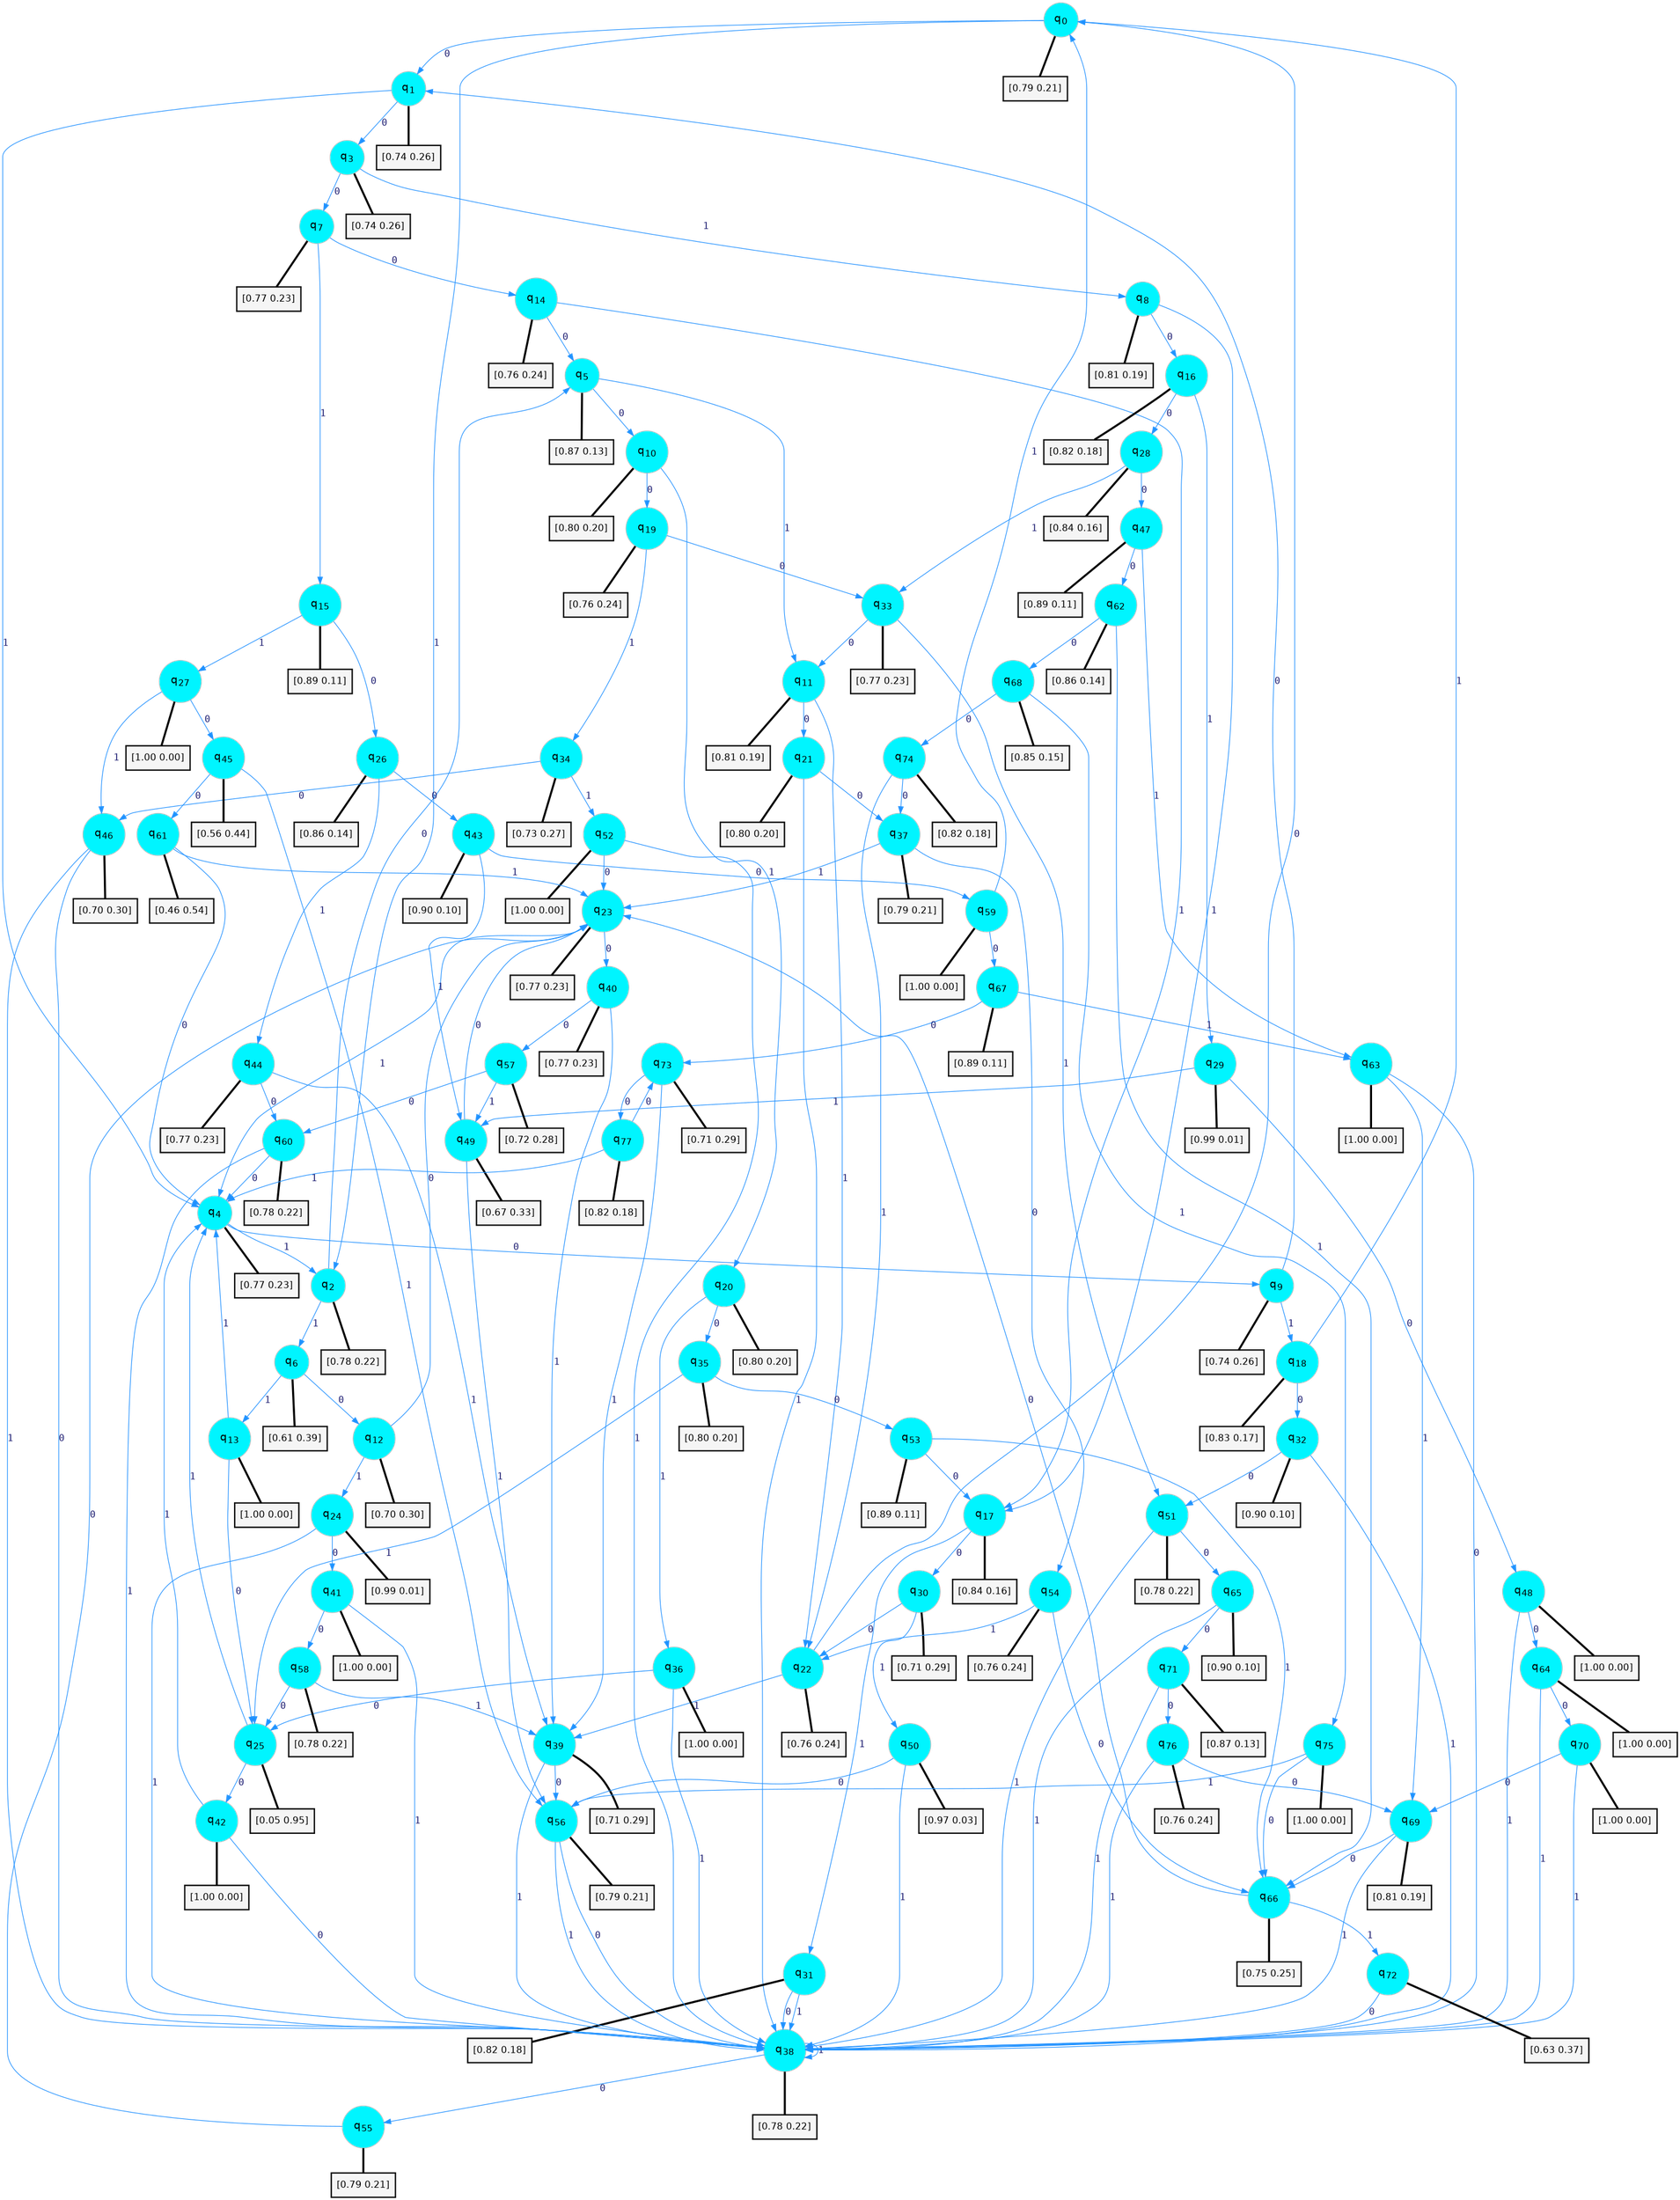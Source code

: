 digraph G {
graph [
bgcolor=transparent, dpi=300, rankdir=TD, size="40,25"];
node [
color=gray, fillcolor=turquoise1, fontcolor=black, fontname=Helvetica, fontsize=16, fontweight=bold, shape=circle, style=filled];
edge [
arrowsize=1, color=dodgerblue1, fontcolor=midnightblue, fontname=courier, fontweight=bold, penwidth=1, style=solid, weight=20];
0[label=<q<SUB>0</SUB>>];
1[label=<q<SUB>1</SUB>>];
2[label=<q<SUB>2</SUB>>];
3[label=<q<SUB>3</SUB>>];
4[label=<q<SUB>4</SUB>>];
5[label=<q<SUB>5</SUB>>];
6[label=<q<SUB>6</SUB>>];
7[label=<q<SUB>7</SUB>>];
8[label=<q<SUB>8</SUB>>];
9[label=<q<SUB>9</SUB>>];
10[label=<q<SUB>10</SUB>>];
11[label=<q<SUB>11</SUB>>];
12[label=<q<SUB>12</SUB>>];
13[label=<q<SUB>13</SUB>>];
14[label=<q<SUB>14</SUB>>];
15[label=<q<SUB>15</SUB>>];
16[label=<q<SUB>16</SUB>>];
17[label=<q<SUB>17</SUB>>];
18[label=<q<SUB>18</SUB>>];
19[label=<q<SUB>19</SUB>>];
20[label=<q<SUB>20</SUB>>];
21[label=<q<SUB>21</SUB>>];
22[label=<q<SUB>22</SUB>>];
23[label=<q<SUB>23</SUB>>];
24[label=<q<SUB>24</SUB>>];
25[label=<q<SUB>25</SUB>>];
26[label=<q<SUB>26</SUB>>];
27[label=<q<SUB>27</SUB>>];
28[label=<q<SUB>28</SUB>>];
29[label=<q<SUB>29</SUB>>];
30[label=<q<SUB>30</SUB>>];
31[label=<q<SUB>31</SUB>>];
32[label=<q<SUB>32</SUB>>];
33[label=<q<SUB>33</SUB>>];
34[label=<q<SUB>34</SUB>>];
35[label=<q<SUB>35</SUB>>];
36[label=<q<SUB>36</SUB>>];
37[label=<q<SUB>37</SUB>>];
38[label=<q<SUB>38</SUB>>];
39[label=<q<SUB>39</SUB>>];
40[label=<q<SUB>40</SUB>>];
41[label=<q<SUB>41</SUB>>];
42[label=<q<SUB>42</SUB>>];
43[label=<q<SUB>43</SUB>>];
44[label=<q<SUB>44</SUB>>];
45[label=<q<SUB>45</SUB>>];
46[label=<q<SUB>46</SUB>>];
47[label=<q<SUB>47</SUB>>];
48[label=<q<SUB>48</SUB>>];
49[label=<q<SUB>49</SUB>>];
50[label=<q<SUB>50</SUB>>];
51[label=<q<SUB>51</SUB>>];
52[label=<q<SUB>52</SUB>>];
53[label=<q<SUB>53</SUB>>];
54[label=<q<SUB>54</SUB>>];
55[label=<q<SUB>55</SUB>>];
56[label=<q<SUB>56</SUB>>];
57[label=<q<SUB>57</SUB>>];
58[label=<q<SUB>58</SUB>>];
59[label=<q<SUB>59</SUB>>];
60[label=<q<SUB>60</SUB>>];
61[label=<q<SUB>61</SUB>>];
62[label=<q<SUB>62</SUB>>];
63[label=<q<SUB>63</SUB>>];
64[label=<q<SUB>64</SUB>>];
65[label=<q<SUB>65</SUB>>];
66[label=<q<SUB>66</SUB>>];
67[label=<q<SUB>67</SUB>>];
68[label=<q<SUB>68</SUB>>];
69[label=<q<SUB>69</SUB>>];
70[label=<q<SUB>70</SUB>>];
71[label=<q<SUB>71</SUB>>];
72[label=<q<SUB>72</SUB>>];
73[label=<q<SUB>73</SUB>>];
74[label=<q<SUB>74</SUB>>];
75[label=<q<SUB>75</SUB>>];
76[label=<q<SUB>76</SUB>>];
77[label=<q<SUB>77</SUB>>];
78[label="[0.79 0.21]", shape=box,fontcolor=black, fontname=Helvetica, fontsize=14, penwidth=2, fillcolor=whitesmoke,color=black];
79[label="[0.74 0.26]", shape=box,fontcolor=black, fontname=Helvetica, fontsize=14, penwidth=2, fillcolor=whitesmoke,color=black];
80[label="[0.78 0.22]", shape=box,fontcolor=black, fontname=Helvetica, fontsize=14, penwidth=2, fillcolor=whitesmoke,color=black];
81[label="[0.74 0.26]", shape=box,fontcolor=black, fontname=Helvetica, fontsize=14, penwidth=2, fillcolor=whitesmoke,color=black];
82[label="[0.77 0.23]", shape=box,fontcolor=black, fontname=Helvetica, fontsize=14, penwidth=2, fillcolor=whitesmoke,color=black];
83[label="[0.87 0.13]", shape=box,fontcolor=black, fontname=Helvetica, fontsize=14, penwidth=2, fillcolor=whitesmoke,color=black];
84[label="[0.61 0.39]", shape=box,fontcolor=black, fontname=Helvetica, fontsize=14, penwidth=2, fillcolor=whitesmoke,color=black];
85[label="[0.77 0.23]", shape=box,fontcolor=black, fontname=Helvetica, fontsize=14, penwidth=2, fillcolor=whitesmoke,color=black];
86[label="[0.81 0.19]", shape=box,fontcolor=black, fontname=Helvetica, fontsize=14, penwidth=2, fillcolor=whitesmoke,color=black];
87[label="[0.74 0.26]", shape=box,fontcolor=black, fontname=Helvetica, fontsize=14, penwidth=2, fillcolor=whitesmoke,color=black];
88[label="[0.80 0.20]", shape=box,fontcolor=black, fontname=Helvetica, fontsize=14, penwidth=2, fillcolor=whitesmoke,color=black];
89[label="[0.81 0.19]", shape=box,fontcolor=black, fontname=Helvetica, fontsize=14, penwidth=2, fillcolor=whitesmoke,color=black];
90[label="[0.70 0.30]", shape=box,fontcolor=black, fontname=Helvetica, fontsize=14, penwidth=2, fillcolor=whitesmoke,color=black];
91[label="[1.00 0.00]", shape=box,fontcolor=black, fontname=Helvetica, fontsize=14, penwidth=2, fillcolor=whitesmoke,color=black];
92[label="[0.76 0.24]", shape=box,fontcolor=black, fontname=Helvetica, fontsize=14, penwidth=2, fillcolor=whitesmoke,color=black];
93[label="[0.89 0.11]", shape=box,fontcolor=black, fontname=Helvetica, fontsize=14, penwidth=2, fillcolor=whitesmoke,color=black];
94[label="[0.82 0.18]", shape=box,fontcolor=black, fontname=Helvetica, fontsize=14, penwidth=2, fillcolor=whitesmoke,color=black];
95[label="[0.84 0.16]", shape=box,fontcolor=black, fontname=Helvetica, fontsize=14, penwidth=2, fillcolor=whitesmoke,color=black];
96[label="[0.83 0.17]", shape=box,fontcolor=black, fontname=Helvetica, fontsize=14, penwidth=2, fillcolor=whitesmoke,color=black];
97[label="[0.76 0.24]", shape=box,fontcolor=black, fontname=Helvetica, fontsize=14, penwidth=2, fillcolor=whitesmoke,color=black];
98[label="[0.80 0.20]", shape=box,fontcolor=black, fontname=Helvetica, fontsize=14, penwidth=2, fillcolor=whitesmoke,color=black];
99[label="[0.80 0.20]", shape=box,fontcolor=black, fontname=Helvetica, fontsize=14, penwidth=2, fillcolor=whitesmoke,color=black];
100[label="[0.76 0.24]", shape=box,fontcolor=black, fontname=Helvetica, fontsize=14, penwidth=2, fillcolor=whitesmoke,color=black];
101[label="[0.77 0.23]", shape=box,fontcolor=black, fontname=Helvetica, fontsize=14, penwidth=2, fillcolor=whitesmoke,color=black];
102[label="[0.99 0.01]", shape=box,fontcolor=black, fontname=Helvetica, fontsize=14, penwidth=2, fillcolor=whitesmoke,color=black];
103[label="[0.05 0.95]", shape=box,fontcolor=black, fontname=Helvetica, fontsize=14, penwidth=2, fillcolor=whitesmoke,color=black];
104[label="[0.86 0.14]", shape=box,fontcolor=black, fontname=Helvetica, fontsize=14, penwidth=2, fillcolor=whitesmoke,color=black];
105[label="[1.00 0.00]", shape=box,fontcolor=black, fontname=Helvetica, fontsize=14, penwidth=2, fillcolor=whitesmoke,color=black];
106[label="[0.84 0.16]", shape=box,fontcolor=black, fontname=Helvetica, fontsize=14, penwidth=2, fillcolor=whitesmoke,color=black];
107[label="[0.99 0.01]", shape=box,fontcolor=black, fontname=Helvetica, fontsize=14, penwidth=2, fillcolor=whitesmoke,color=black];
108[label="[0.71 0.29]", shape=box,fontcolor=black, fontname=Helvetica, fontsize=14, penwidth=2, fillcolor=whitesmoke,color=black];
109[label="[0.82 0.18]", shape=box,fontcolor=black, fontname=Helvetica, fontsize=14, penwidth=2, fillcolor=whitesmoke,color=black];
110[label="[0.90 0.10]", shape=box,fontcolor=black, fontname=Helvetica, fontsize=14, penwidth=2, fillcolor=whitesmoke,color=black];
111[label="[0.77 0.23]", shape=box,fontcolor=black, fontname=Helvetica, fontsize=14, penwidth=2, fillcolor=whitesmoke,color=black];
112[label="[0.73 0.27]", shape=box,fontcolor=black, fontname=Helvetica, fontsize=14, penwidth=2, fillcolor=whitesmoke,color=black];
113[label="[0.80 0.20]", shape=box,fontcolor=black, fontname=Helvetica, fontsize=14, penwidth=2, fillcolor=whitesmoke,color=black];
114[label="[1.00 0.00]", shape=box,fontcolor=black, fontname=Helvetica, fontsize=14, penwidth=2, fillcolor=whitesmoke,color=black];
115[label="[0.79 0.21]", shape=box,fontcolor=black, fontname=Helvetica, fontsize=14, penwidth=2, fillcolor=whitesmoke,color=black];
116[label="[0.78 0.22]", shape=box,fontcolor=black, fontname=Helvetica, fontsize=14, penwidth=2, fillcolor=whitesmoke,color=black];
117[label="[0.71 0.29]", shape=box,fontcolor=black, fontname=Helvetica, fontsize=14, penwidth=2, fillcolor=whitesmoke,color=black];
118[label="[0.77 0.23]", shape=box,fontcolor=black, fontname=Helvetica, fontsize=14, penwidth=2, fillcolor=whitesmoke,color=black];
119[label="[1.00 0.00]", shape=box,fontcolor=black, fontname=Helvetica, fontsize=14, penwidth=2, fillcolor=whitesmoke,color=black];
120[label="[1.00 0.00]", shape=box,fontcolor=black, fontname=Helvetica, fontsize=14, penwidth=2, fillcolor=whitesmoke,color=black];
121[label="[0.90 0.10]", shape=box,fontcolor=black, fontname=Helvetica, fontsize=14, penwidth=2, fillcolor=whitesmoke,color=black];
122[label="[0.77 0.23]", shape=box,fontcolor=black, fontname=Helvetica, fontsize=14, penwidth=2, fillcolor=whitesmoke,color=black];
123[label="[0.56 0.44]", shape=box,fontcolor=black, fontname=Helvetica, fontsize=14, penwidth=2, fillcolor=whitesmoke,color=black];
124[label="[0.70 0.30]", shape=box,fontcolor=black, fontname=Helvetica, fontsize=14, penwidth=2, fillcolor=whitesmoke,color=black];
125[label="[0.89 0.11]", shape=box,fontcolor=black, fontname=Helvetica, fontsize=14, penwidth=2, fillcolor=whitesmoke,color=black];
126[label="[1.00 0.00]", shape=box,fontcolor=black, fontname=Helvetica, fontsize=14, penwidth=2, fillcolor=whitesmoke,color=black];
127[label="[0.67 0.33]", shape=box,fontcolor=black, fontname=Helvetica, fontsize=14, penwidth=2, fillcolor=whitesmoke,color=black];
128[label="[0.97 0.03]", shape=box,fontcolor=black, fontname=Helvetica, fontsize=14, penwidth=2, fillcolor=whitesmoke,color=black];
129[label="[0.78 0.22]", shape=box,fontcolor=black, fontname=Helvetica, fontsize=14, penwidth=2, fillcolor=whitesmoke,color=black];
130[label="[1.00 0.00]", shape=box,fontcolor=black, fontname=Helvetica, fontsize=14, penwidth=2, fillcolor=whitesmoke,color=black];
131[label="[0.89 0.11]", shape=box,fontcolor=black, fontname=Helvetica, fontsize=14, penwidth=2, fillcolor=whitesmoke,color=black];
132[label="[0.76 0.24]", shape=box,fontcolor=black, fontname=Helvetica, fontsize=14, penwidth=2, fillcolor=whitesmoke,color=black];
133[label="[0.79 0.21]", shape=box,fontcolor=black, fontname=Helvetica, fontsize=14, penwidth=2, fillcolor=whitesmoke,color=black];
134[label="[0.79 0.21]", shape=box,fontcolor=black, fontname=Helvetica, fontsize=14, penwidth=2, fillcolor=whitesmoke,color=black];
135[label="[0.72 0.28]", shape=box,fontcolor=black, fontname=Helvetica, fontsize=14, penwidth=2, fillcolor=whitesmoke,color=black];
136[label="[0.78 0.22]", shape=box,fontcolor=black, fontname=Helvetica, fontsize=14, penwidth=2, fillcolor=whitesmoke,color=black];
137[label="[1.00 0.00]", shape=box,fontcolor=black, fontname=Helvetica, fontsize=14, penwidth=2, fillcolor=whitesmoke,color=black];
138[label="[0.78 0.22]", shape=box,fontcolor=black, fontname=Helvetica, fontsize=14, penwidth=2, fillcolor=whitesmoke,color=black];
139[label="[0.46 0.54]", shape=box,fontcolor=black, fontname=Helvetica, fontsize=14, penwidth=2, fillcolor=whitesmoke,color=black];
140[label="[0.86 0.14]", shape=box,fontcolor=black, fontname=Helvetica, fontsize=14, penwidth=2, fillcolor=whitesmoke,color=black];
141[label="[1.00 0.00]", shape=box,fontcolor=black, fontname=Helvetica, fontsize=14, penwidth=2, fillcolor=whitesmoke,color=black];
142[label="[1.00 0.00]", shape=box,fontcolor=black, fontname=Helvetica, fontsize=14, penwidth=2, fillcolor=whitesmoke,color=black];
143[label="[0.90 0.10]", shape=box,fontcolor=black, fontname=Helvetica, fontsize=14, penwidth=2, fillcolor=whitesmoke,color=black];
144[label="[0.75 0.25]", shape=box,fontcolor=black, fontname=Helvetica, fontsize=14, penwidth=2, fillcolor=whitesmoke,color=black];
145[label="[0.89 0.11]", shape=box,fontcolor=black, fontname=Helvetica, fontsize=14, penwidth=2, fillcolor=whitesmoke,color=black];
146[label="[0.85 0.15]", shape=box,fontcolor=black, fontname=Helvetica, fontsize=14, penwidth=2, fillcolor=whitesmoke,color=black];
147[label="[0.81 0.19]", shape=box,fontcolor=black, fontname=Helvetica, fontsize=14, penwidth=2, fillcolor=whitesmoke,color=black];
148[label="[1.00 0.00]", shape=box,fontcolor=black, fontname=Helvetica, fontsize=14, penwidth=2, fillcolor=whitesmoke,color=black];
149[label="[0.87 0.13]", shape=box,fontcolor=black, fontname=Helvetica, fontsize=14, penwidth=2, fillcolor=whitesmoke,color=black];
150[label="[0.63 0.37]", shape=box,fontcolor=black, fontname=Helvetica, fontsize=14, penwidth=2, fillcolor=whitesmoke,color=black];
151[label="[0.71 0.29]", shape=box,fontcolor=black, fontname=Helvetica, fontsize=14, penwidth=2, fillcolor=whitesmoke,color=black];
152[label="[0.82 0.18]", shape=box,fontcolor=black, fontname=Helvetica, fontsize=14, penwidth=2, fillcolor=whitesmoke,color=black];
153[label="[1.00 0.00]", shape=box,fontcolor=black, fontname=Helvetica, fontsize=14, penwidth=2, fillcolor=whitesmoke,color=black];
154[label="[0.76 0.24]", shape=box,fontcolor=black, fontname=Helvetica, fontsize=14, penwidth=2, fillcolor=whitesmoke,color=black];
155[label="[0.82 0.18]", shape=box,fontcolor=black, fontname=Helvetica, fontsize=14, penwidth=2, fillcolor=whitesmoke,color=black];
0->1 [label=0];
0->2 [label=1];
0->78 [arrowhead=none, penwidth=3,color=black];
1->3 [label=0];
1->4 [label=1];
1->79 [arrowhead=none, penwidth=3,color=black];
2->5 [label=0];
2->6 [label=1];
2->80 [arrowhead=none, penwidth=3,color=black];
3->7 [label=0];
3->8 [label=1];
3->81 [arrowhead=none, penwidth=3,color=black];
4->9 [label=0];
4->2 [label=1];
4->82 [arrowhead=none, penwidth=3,color=black];
5->10 [label=0];
5->11 [label=1];
5->83 [arrowhead=none, penwidth=3,color=black];
6->12 [label=0];
6->13 [label=1];
6->84 [arrowhead=none, penwidth=3,color=black];
7->14 [label=0];
7->15 [label=1];
7->85 [arrowhead=none, penwidth=3,color=black];
8->16 [label=0];
8->17 [label=1];
8->86 [arrowhead=none, penwidth=3,color=black];
9->1 [label=0];
9->18 [label=1];
9->87 [arrowhead=none, penwidth=3,color=black];
10->19 [label=0];
10->20 [label=1];
10->88 [arrowhead=none, penwidth=3,color=black];
11->21 [label=0];
11->22 [label=1];
11->89 [arrowhead=none, penwidth=3,color=black];
12->23 [label=0];
12->24 [label=1];
12->90 [arrowhead=none, penwidth=3,color=black];
13->25 [label=0];
13->4 [label=1];
13->91 [arrowhead=none, penwidth=3,color=black];
14->5 [label=0];
14->17 [label=1];
14->92 [arrowhead=none, penwidth=3,color=black];
15->26 [label=0];
15->27 [label=1];
15->93 [arrowhead=none, penwidth=3,color=black];
16->28 [label=0];
16->29 [label=1];
16->94 [arrowhead=none, penwidth=3,color=black];
17->30 [label=0];
17->31 [label=1];
17->95 [arrowhead=none, penwidth=3,color=black];
18->32 [label=0];
18->0 [label=1];
18->96 [arrowhead=none, penwidth=3,color=black];
19->33 [label=0];
19->34 [label=1];
19->97 [arrowhead=none, penwidth=3,color=black];
20->35 [label=0];
20->36 [label=1];
20->98 [arrowhead=none, penwidth=3,color=black];
21->37 [label=0];
21->38 [label=1];
21->99 [arrowhead=none, penwidth=3,color=black];
22->0 [label=0];
22->39 [label=1];
22->100 [arrowhead=none, penwidth=3,color=black];
23->40 [label=0];
23->4 [label=1];
23->101 [arrowhead=none, penwidth=3,color=black];
24->41 [label=0];
24->38 [label=1];
24->102 [arrowhead=none, penwidth=3,color=black];
25->42 [label=0];
25->4 [label=1];
25->103 [arrowhead=none, penwidth=3,color=black];
26->43 [label=0];
26->44 [label=1];
26->104 [arrowhead=none, penwidth=3,color=black];
27->45 [label=0];
27->46 [label=1];
27->105 [arrowhead=none, penwidth=3,color=black];
28->47 [label=0];
28->33 [label=1];
28->106 [arrowhead=none, penwidth=3,color=black];
29->48 [label=0];
29->49 [label=1];
29->107 [arrowhead=none, penwidth=3,color=black];
30->22 [label=0];
30->50 [label=1];
30->108 [arrowhead=none, penwidth=3,color=black];
31->38 [label=0];
31->38 [label=1];
31->109 [arrowhead=none, penwidth=3,color=black];
32->51 [label=0];
32->38 [label=1];
32->110 [arrowhead=none, penwidth=3,color=black];
33->11 [label=0];
33->51 [label=1];
33->111 [arrowhead=none, penwidth=3,color=black];
34->46 [label=0];
34->52 [label=1];
34->112 [arrowhead=none, penwidth=3,color=black];
35->53 [label=0];
35->25 [label=1];
35->113 [arrowhead=none, penwidth=3,color=black];
36->25 [label=0];
36->38 [label=1];
36->114 [arrowhead=none, penwidth=3,color=black];
37->54 [label=0];
37->23 [label=1];
37->115 [arrowhead=none, penwidth=3,color=black];
38->55 [label=0];
38->38 [label=1];
38->116 [arrowhead=none, penwidth=3,color=black];
39->56 [label=0];
39->38 [label=1];
39->117 [arrowhead=none, penwidth=3,color=black];
40->57 [label=0];
40->39 [label=1];
40->118 [arrowhead=none, penwidth=3,color=black];
41->58 [label=0];
41->38 [label=1];
41->119 [arrowhead=none, penwidth=3,color=black];
42->38 [label=0];
42->4 [label=1];
42->120 [arrowhead=none, penwidth=3,color=black];
43->59 [label=0];
43->49 [label=1];
43->121 [arrowhead=none, penwidth=3,color=black];
44->60 [label=0];
44->39 [label=1];
44->122 [arrowhead=none, penwidth=3,color=black];
45->61 [label=0];
45->56 [label=1];
45->123 [arrowhead=none, penwidth=3,color=black];
46->38 [label=0];
46->38 [label=1];
46->124 [arrowhead=none, penwidth=3,color=black];
47->62 [label=0];
47->63 [label=1];
47->125 [arrowhead=none, penwidth=3,color=black];
48->64 [label=0];
48->38 [label=1];
48->126 [arrowhead=none, penwidth=3,color=black];
49->23 [label=0];
49->56 [label=1];
49->127 [arrowhead=none, penwidth=3,color=black];
50->56 [label=0];
50->38 [label=1];
50->128 [arrowhead=none, penwidth=3,color=black];
51->65 [label=0];
51->38 [label=1];
51->129 [arrowhead=none, penwidth=3,color=black];
52->23 [label=0];
52->38 [label=1];
52->130 [arrowhead=none, penwidth=3,color=black];
53->17 [label=0];
53->66 [label=1];
53->131 [arrowhead=none, penwidth=3,color=black];
54->66 [label=0];
54->22 [label=1];
54->132 [arrowhead=none, penwidth=3,color=black];
55->23 [label=0];
55->133 [arrowhead=none, penwidth=3,color=black];
56->38 [label=0];
56->38 [label=1];
56->134 [arrowhead=none, penwidth=3,color=black];
57->60 [label=0];
57->49 [label=1];
57->135 [arrowhead=none, penwidth=3,color=black];
58->25 [label=0];
58->39 [label=1];
58->136 [arrowhead=none, penwidth=3,color=black];
59->67 [label=0];
59->0 [label=1];
59->137 [arrowhead=none, penwidth=3,color=black];
60->4 [label=0];
60->38 [label=1];
60->138 [arrowhead=none, penwidth=3,color=black];
61->4 [label=0];
61->23 [label=1];
61->139 [arrowhead=none, penwidth=3,color=black];
62->68 [label=0];
62->66 [label=1];
62->140 [arrowhead=none, penwidth=3,color=black];
63->38 [label=0];
63->69 [label=1];
63->141 [arrowhead=none, penwidth=3,color=black];
64->70 [label=0];
64->38 [label=1];
64->142 [arrowhead=none, penwidth=3,color=black];
65->71 [label=0];
65->38 [label=1];
65->143 [arrowhead=none, penwidth=3,color=black];
66->23 [label=0];
66->72 [label=1];
66->144 [arrowhead=none, penwidth=3,color=black];
67->73 [label=0];
67->63 [label=1];
67->145 [arrowhead=none, penwidth=3,color=black];
68->74 [label=0];
68->75 [label=1];
68->146 [arrowhead=none, penwidth=3,color=black];
69->66 [label=0];
69->38 [label=1];
69->147 [arrowhead=none, penwidth=3,color=black];
70->69 [label=0];
70->38 [label=1];
70->148 [arrowhead=none, penwidth=3,color=black];
71->76 [label=0];
71->38 [label=1];
71->149 [arrowhead=none, penwidth=3,color=black];
72->38 [label=0];
72->150 [arrowhead=none, penwidth=3,color=black];
73->77 [label=0];
73->39 [label=1];
73->151 [arrowhead=none, penwidth=3,color=black];
74->37 [label=0];
74->22 [label=1];
74->152 [arrowhead=none, penwidth=3,color=black];
75->66 [label=0];
75->56 [label=1];
75->153 [arrowhead=none, penwidth=3,color=black];
76->69 [label=0];
76->38 [label=1];
76->154 [arrowhead=none, penwidth=3,color=black];
77->73 [label=0];
77->4 [label=1];
77->155 [arrowhead=none, penwidth=3,color=black];
}
